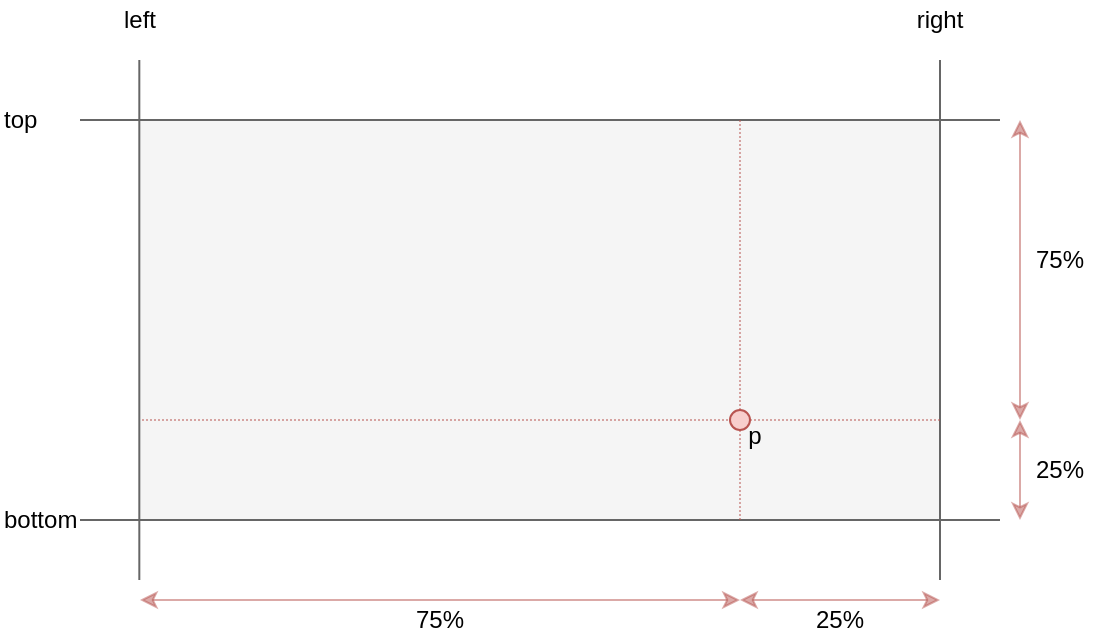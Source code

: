 <mxfile version="13.2.6" type="device"><diagram id="lJJeek-omCmlwn547X8g" name="Page-1"><mxGraphModel dx="731" dy="452" grid="1" gridSize="10" guides="1" tooltips="1" connect="1" arrows="1" fold="1" page="1" pageScale="1" pageWidth="850" pageHeight="1100" math="0" shadow="0"><root><mxCell id="0"/><mxCell id="1" parent="0"/><mxCell id="MBnoipkt6LpGMoZ2fEmY-1" value="" style="rounded=0;whiteSpace=wrap;html=1;fillColor=#f5f5f5;strokeColor=none;fontColor=#333333;" parent="1" vertex="1"><mxGeometry x="120" y="120" width="400" height="200" as="geometry"/></mxCell><mxCell id="MBnoipkt6LpGMoZ2fEmY-2" value="" style="endArrow=none;html=1;fillColor=#f5f5f5;strokeColor=#666666;exitX=1;exitY=0.5;exitDx=0;exitDy=0;" parent="1" source="MBnoipkt6LpGMoZ2fEmY-9" edge="1"><mxGeometry width="50" height="50" relative="1" as="geometry"><mxPoint x="110" y="120" as="sourcePoint"/><mxPoint x="550" y="120" as="targetPoint"/></mxGeometry></mxCell><mxCell id="MBnoipkt6LpGMoZ2fEmY-3" value="" style="endArrow=none;html=1;fillColor=#f5f5f5;strokeColor=#666666;exitX=1;exitY=0.5;exitDx=0;exitDy=0;" parent="1" source="MBnoipkt6LpGMoZ2fEmY-10" edge="1"><mxGeometry width="50" height="50" relative="1" as="geometry"><mxPoint x="110" y="320" as="sourcePoint"/><mxPoint x="550" y="320" as="targetPoint"/></mxGeometry></mxCell><mxCell id="MBnoipkt6LpGMoZ2fEmY-4" value="" style="endArrow=none;html=1;fillColor=#f5f5f5;strokeColor=#666666;" parent="1" edge="1"><mxGeometry width="50" height="50" relative="1" as="geometry"><mxPoint x="520" y="90" as="sourcePoint"/><mxPoint x="520" y="350" as="targetPoint"/></mxGeometry></mxCell><mxCell id="MBnoipkt6LpGMoZ2fEmY-5" value="" style="endArrow=none;html=1;fillColor=#f5f5f5;strokeColor=#666666;" parent="1" edge="1"><mxGeometry width="50" height="50" relative="1" as="geometry"><mxPoint x="119.66" y="90" as="sourcePoint"/><mxPoint x="119.66" y="350" as="targetPoint"/></mxGeometry></mxCell><mxCell id="MBnoipkt6LpGMoZ2fEmY-9" value="top" style="text;html=1;strokeColor=none;fillColor=none;align=left;verticalAlign=middle;whiteSpace=wrap;rounded=0;" parent="1" vertex="1"><mxGeometry x="50" y="110" width="40" height="20" as="geometry"/></mxCell><mxCell id="MBnoipkt6LpGMoZ2fEmY-10" value="bottom" style="text;html=1;strokeColor=none;fillColor=none;align=left;verticalAlign=middle;whiteSpace=wrap;rounded=0;" parent="1" vertex="1"><mxGeometry x="50" y="310" width="40" height="20" as="geometry"/></mxCell><mxCell id="MBnoipkt6LpGMoZ2fEmY-11" value="left" style="text;html=1;strokeColor=none;fillColor=none;align=center;verticalAlign=middle;whiteSpace=wrap;rounded=0;" parent="1" vertex="1"><mxGeometry x="100" y="60" width="40" height="20" as="geometry"/></mxCell><mxCell id="MBnoipkt6LpGMoZ2fEmY-13" value="right" style="text;html=1;strokeColor=none;fillColor=none;align=center;verticalAlign=middle;whiteSpace=wrap;rounded=0;" parent="1" vertex="1"><mxGeometry x="500" y="60" width="40" height="20" as="geometry"/></mxCell><mxCell id="MBnoipkt6LpGMoZ2fEmY-18" value="" style="endArrow=none;dashed=1;html=1;opacity=50;dashPattern=1 1;fillColor=#f8cecc;strokeColor=#b85450;" parent="1" edge="1"><mxGeometry width="50" height="50" relative="1" as="geometry"><mxPoint x="520" y="270" as="sourcePoint"/><mxPoint x="420" y="270" as="targetPoint"/></mxGeometry></mxCell><mxCell id="MBnoipkt6LpGMoZ2fEmY-17" value="" style="endArrow=none;dashed=1;html=1;opacity=50;fillColor=#f8cecc;strokeColor=#b85450;dashPattern=1 1;" parent="1" edge="1"><mxGeometry width="50" height="50" relative="1" as="geometry"><mxPoint x="420" y="270" as="sourcePoint"/><mxPoint x="120" y="270" as="targetPoint"/></mxGeometry></mxCell><mxCell id="MBnoipkt6LpGMoZ2fEmY-19" value="" style="endArrow=none;dashed=1;html=1;dashPattern=1 1;opacity=50;fillColor=#f8cecc;strokeColor=#b85450;" parent="1" source="MBnoipkt6LpGMoZ2fEmY-16" edge="1"><mxGeometry width="50" height="50" relative="1" as="geometry"><mxPoint x="420" y="270" as="sourcePoint"/><mxPoint x="420" y="120" as="targetPoint"/></mxGeometry></mxCell><mxCell id="MBnoipkt6LpGMoZ2fEmY-20" value="" style="endArrow=none;dashed=1;html=1;dashPattern=1 1;opacity=50;fillColor=#f8cecc;strokeColor=#b85450;" parent="1" edge="1"><mxGeometry width="50" height="50" relative="1" as="geometry"><mxPoint x="420" y="320" as="sourcePoint"/><mxPoint x="420" y="270" as="targetPoint"/></mxGeometry></mxCell><mxCell id="MBnoipkt6LpGMoZ2fEmY-21" value="" style="endArrow=classic;startArrow=classic;html=1;opacity=50;fillColor=#f8cecc;strokeColor=#b85450;" parent="1" edge="1"><mxGeometry width="50" height="50" relative="1" as="geometry"><mxPoint x="120" y="360" as="sourcePoint"/><mxPoint x="420" y="360" as="targetPoint"/></mxGeometry></mxCell><mxCell id="MBnoipkt6LpGMoZ2fEmY-22" value="" style="endArrow=classic;startArrow=classic;html=1;opacity=50;fillColor=#f8cecc;strokeColor=#b85450;" parent="1" edge="1"><mxGeometry width="50" height="50" relative="1" as="geometry"><mxPoint x="420" y="360" as="sourcePoint"/><mxPoint x="520" y="360" as="targetPoint"/></mxGeometry></mxCell><mxCell id="MBnoipkt6LpGMoZ2fEmY-24" value="" style="endArrow=classic;startArrow=classic;html=1;opacity=50;fillColor=#f8cecc;strokeColor=#b85450;" parent="1" edge="1"><mxGeometry width="50" height="50" relative="1" as="geometry"><mxPoint x="560" y="270" as="sourcePoint"/><mxPoint x="560" y="120" as="targetPoint"/></mxGeometry></mxCell><mxCell id="MBnoipkt6LpGMoZ2fEmY-26" value="" style="endArrow=classic;startArrow=classic;html=1;opacity=50;fillColor=#f8cecc;strokeColor=#b85450;" parent="1" edge="1"><mxGeometry width="50" height="50" relative="1" as="geometry"><mxPoint x="560" y="320" as="sourcePoint"/><mxPoint x="560" y="270" as="targetPoint"/></mxGeometry></mxCell><mxCell id="MBnoipkt6LpGMoZ2fEmY-16" value="" style="ellipse;whiteSpace=wrap;html=1;aspect=fixed;align=left;fillColor=#f8cecc;strokeColor=#b85450;" parent="1" vertex="1"><mxGeometry x="415" y="265" width="10" height="10" as="geometry"/></mxCell><mxCell id="MBnoipkt6LpGMoZ2fEmY-27" value="" style="endArrow=none;dashed=1;html=1;dashPattern=1 1;opacity=50;" parent="1" target="MBnoipkt6LpGMoZ2fEmY-16" edge="1"><mxGeometry width="50" height="50" relative="1" as="geometry"><mxPoint x="420" y="270" as="sourcePoint"/><mxPoint x="420" y="120" as="targetPoint"/></mxGeometry></mxCell><mxCell id="MBnoipkt6LpGMoZ2fEmY-28" value="75%" style="text;html=1;strokeColor=none;fillColor=none;align=center;verticalAlign=middle;whiteSpace=wrap;rounded=0;" parent="1" vertex="1"><mxGeometry x="250" y="360" width="40" height="20" as="geometry"/></mxCell><mxCell id="MBnoipkt6LpGMoZ2fEmY-31" value="25%" style="text;html=1;strokeColor=none;fillColor=none;align=center;verticalAlign=middle;whiteSpace=wrap;rounded=0;" parent="1" vertex="1"><mxGeometry x="450" y="360" width="40" height="20" as="geometry"/></mxCell><mxCell id="MBnoipkt6LpGMoZ2fEmY-32" value="75%" style="text;html=1;strokeColor=none;fillColor=none;align=center;verticalAlign=middle;whiteSpace=wrap;rounded=0;" parent="1" vertex="1"><mxGeometry x="560" y="180" width="40" height="20" as="geometry"/></mxCell><mxCell id="MBnoipkt6LpGMoZ2fEmY-34" value="25%" style="text;html=1;strokeColor=none;fillColor=none;align=center;verticalAlign=middle;whiteSpace=wrap;rounded=0;" parent="1" vertex="1"><mxGeometry x="560" y="285" width="40" height="20" as="geometry"/></mxCell><mxCell id="MBnoipkt6LpGMoZ2fEmY-35" value="p" style="text;html=1;strokeColor=none;fillColor=none;align=center;verticalAlign=middle;whiteSpace=wrap;rounded=0;" parent="1" vertex="1"><mxGeometry x="420" y="265" width="15" height="25" as="geometry"/></mxCell></root></mxGraphModel></diagram></mxfile>